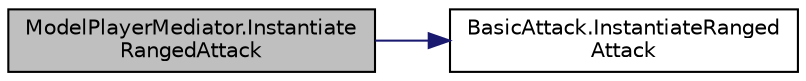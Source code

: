 digraph "ModelPlayerMediator.InstantiateRangedAttack"
{
 // INTERACTIVE_SVG=YES
 // LATEX_PDF_SIZE
  bgcolor="transparent";
  edge [fontname="Helvetica",fontsize="10",labelfontname="Helvetica",labelfontsize="10"];
  node [fontname="Helvetica",fontsize="10",shape=record];
  rankdir="LR";
  Node1 [label="ModelPlayerMediator.Instantiate\lRangedAttack",height=0.2,width=0.4,color="black", fillcolor="grey75", style="filled", fontcolor="black",tooltip=" "];
  Node1 -> Node2 [color="midnightblue",fontsize="10",style="solid",fontname="Helvetica"];
  Node2 [label="BasicAttack.InstantiateRanged\lAttack",height=0.2,width=0.4,color="black",URL="$class_basic_attack.html#ad8c0baca6db1fe663aebf592bcc6c2f2",tooltip=" "];
}
